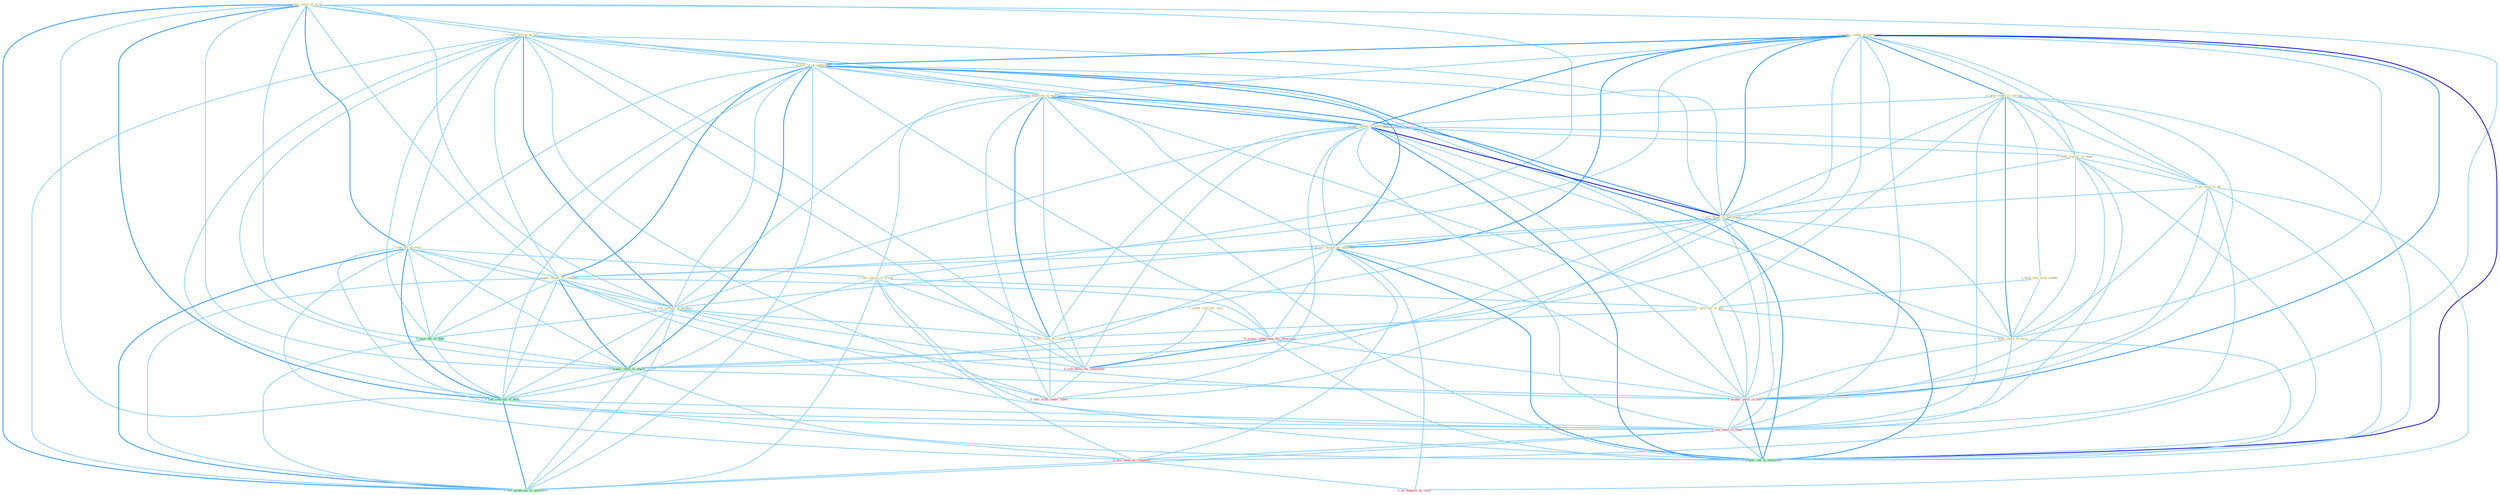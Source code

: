 Graph G{ 
    node
    [shape=polygon,style=filled,width=.5,height=.06,color="#BDFCC9",fixedsize=true,fontsize=4,
    fontcolor="#2f4f4f"];
    {node
    [color="#ffffe0", fontcolor="#8b7d6b"] "1_see_veloc_of_drop " "1_sell_billion_of_bill " "1_acquir_stake_in_entitynam " "1_usher_rule_for_busi " "0_hold_stake_in_carrier " "1_acquir_%_of_entitynam " "0_sell_platform_to_entitynam " "1_see_lot_of_evid " "0_sell_sedan_in_entitynam " "0_seek_waiver_in_hope " "1_see_return_to_trend " "1_hold_talk_with_lender " "0_us_song_in_ad " "1_sell_plant_in_entitynam " "1_hold_kei_to_bid " "0_hold_coalit_in_face " "1_acquir_brand_as_entitynam " "1_acquir_hundr_of_compani " "1_sell_varieti_of_product " "0_sell_time_to_client "}
{node [color="#fff0f5", fontcolor="#b22222"] "0_acquir_entitynam_for_othernum " "0_sell_divis_for_othernum " "0_sell_cloth_under_label " "0_acquir_posit_in_bid " "0_see_chief_in_futur " "0_see_shop_as_symptom " "0_us_deposit_as_cach "}
edge [color="#B0E2FF"];

	"1_see_veloc_of_drop " -- "1_sell_billion_of_bill " [w="1", color="#87cefa" ];
	"1_see_veloc_of_drop " -- "1_acquir_%_of_entitynam " [w="1", color="#87cefa" ];
	"1_see_veloc_of_drop " -- "1_see_lot_of_evid " [w="2", color="#1e90ff" , len=0.8];
	"1_see_veloc_of_drop " -- "1_see_return_to_trend " [w="1", color="#87cefa" ];
	"1_see_veloc_of_drop " -- "1_acquir_hundr_of_compani " [w="1", color="#87cefa" ];
	"1_see_veloc_of_drop " -- "1_sell_varieti_of_product " [w="1", color="#87cefa" ];
	"1_see_veloc_of_drop " -- "1_seen_the_of_that " [w="1", color="#87cefa" ];
	"1_see_veloc_of_drop " -- "1_acquir_total_of_share " [w="1", color="#87cefa" ];
	"1_see_veloc_of_drop " -- "1_see_concept_of_both " [w="2", color="#1e90ff" , len=0.8];
	"1_see_veloc_of_drop " -- "0_see_chief_in_futur " [w="1", color="#87cefa" ];
	"1_see_veloc_of_drop " -- "0_see_shop_as_symptom " [w="1", color="#87cefa" ];
	"1_see_veloc_of_drop " -- "1_see_modicum_of_normalci " [w="2", color="#1e90ff" , len=0.8];
	"1_sell_billion_of_bill " -- "1_acquir_%_of_entitynam " [w="1", color="#87cefa" ];
	"1_sell_billion_of_bill " -- "0_sell_platform_to_entitynam " [w="1", color="#87cefa" ];
	"1_sell_billion_of_bill " -- "1_see_lot_of_evid " [w="1", color="#87cefa" ];
	"1_sell_billion_of_bill " -- "0_sell_sedan_in_entitynam " [w="1", color="#87cefa" ];
	"1_sell_billion_of_bill " -- "1_sell_plant_in_entitynam " [w="1", color="#87cefa" ];
	"1_sell_billion_of_bill " -- "1_acquir_hundr_of_compani " [w="1", color="#87cefa" ];
	"1_sell_billion_of_bill " -- "1_sell_varieti_of_product " [w="2", color="#1e90ff" , len=0.8];
	"1_sell_billion_of_bill " -- "0_sell_time_to_client " [w="1", color="#87cefa" ];
	"1_sell_billion_of_bill " -- "1_seen_the_of_that " [w="1", color="#87cefa" ];
	"1_sell_billion_of_bill " -- "0_sell_divis_for_othernum " [w="1", color="#87cefa" ];
	"1_sell_billion_of_bill " -- "1_acquir_total_of_share " [w="1", color="#87cefa" ];
	"1_sell_billion_of_bill " -- "0_sell_cloth_under_label " [w="1", color="#87cefa" ];
	"1_sell_billion_of_bill " -- "1_see_concept_of_both " [w="1", color="#87cefa" ];
	"1_sell_billion_of_bill " -- "1_see_modicum_of_normalci " [w="1", color="#87cefa" ];
	"1_acquir_stake_in_entitynam " -- "0_hold_stake_in_carrier " [w="2", color="#1e90ff" , len=0.8];
	"1_acquir_stake_in_entitynam " -- "1_acquir_%_of_entitynam " [w="2", color="#1e90ff" , len=0.8];
	"1_acquir_stake_in_entitynam " -- "0_sell_platform_to_entitynam " [w="1", color="#87cefa" ];
	"1_acquir_stake_in_entitynam " -- "0_sell_sedan_in_entitynam " [w="2", color="#1e90ff" , len=0.8];
	"1_acquir_stake_in_entitynam " -- "0_seek_waiver_in_hope " [w="1", color="#87cefa" ];
	"1_acquir_stake_in_entitynam " -- "0_us_song_in_ad " [w="1", color="#87cefa" ];
	"1_acquir_stake_in_entitynam " -- "1_sell_plant_in_entitynam " [w="2", color="#1e90ff" , len=0.8];
	"1_acquir_stake_in_entitynam " -- "0_hold_coalit_in_face " [w="1", color="#87cefa" ];
	"1_acquir_stake_in_entitynam " -- "1_acquir_brand_as_entitynam " [w="2", color="#1e90ff" , len=0.8];
	"1_acquir_stake_in_entitynam " -- "1_acquir_hundr_of_compani " [w="1", color="#87cefa" ];
	"1_acquir_stake_in_entitynam " -- "0_acquir_entitynam_for_othernum " [w="1", color="#87cefa" ];
	"1_acquir_stake_in_entitynam " -- "1_acquir_total_of_share " [w="1", color="#87cefa" ];
	"1_acquir_stake_in_entitynam " -- "0_acquir_posit_in_bid " [w="2", color="#1e90ff" , len=0.8];
	"1_acquir_stake_in_entitynam " -- "0_see_chief_in_futur " [w="1", color="#87cefa" ];
	"1_acquir_stake_in_entitynam " -- "1_acquir_lab_in_entitynam " [w="3", color="#0000cd" , len=0.6];
	"1_usher_rule_for_busi " -- "0_acquir_entitynam_for_othernum " [w="1", color="#87cefa" ];
	"1_usher_rule_for_busi " -- "0_sell_divis_for_othernum " [w="1", color="#87cefa" ];
	"0_hold_stake_in_carrier " -- "0_sell_sedan_in_entitynam " [w="1", color="#87cefa" ];
	"0_hold_stake_in_carrier " -- "0_seek_waiver_in_hope " [w="1", color="#87cefa" ];
	"0_hold_stake_in_carrier " -- "1_hold_talk_with_lender " [w="1", color="#87cefa" ];
	"0_hold_stake_in_carrier " -- "0_us_song_in_ad " [w="1", color="#87cefa" ];
	"0_hold_stake_in_carrier " -- "1_sell_plant_in_entitynam " [w="1", color="#87cefa" ];
	"0_hold_stake_in_carrier " -- "1_hold_kei_to_bid " [w="1", color="#87cefa" ];
	"0_hold_stake_in_carrier " -- "0_hold_coalit_in_face " [w="2", color="#1e90ff" , len=0.8];
	"0_hold_stake_in_carrier " -- "0_acquir_posit_in_bid " [w="1", color="#87cefa" ];
	"0_hold_stake_in_carrier " -- "0_see_chief_in_futur " [w="1", color="#87cefa" ];
	"0_hold_stake_in_carrier " -- "1_acquir_lab_in_entitynam " [w="1", color="#87cefa" ];
	"1_acquir_%_of_entitynam " -- "0_sell_platform_to_entitynam " [w="1", color="#87cefa" ];
	"1_acquir_%_of_entitynam " -- "1_see_lot_of_evid " [w="1", color="#87cefa" ];
	"1_acquir_%_of_entitynam " -- "0_sell_sedan_in_entitynam " [w="1", color="#87cefa" ];
	"1_acquir_%_of_entitynam " -- "1_sell_plant_in_entitynam " [w="1", color="#87cefa" ];
	"1_acquir_%_of_entitynam " -- "1_acquir_brand_as_entitynam " [w="2", color="#1e90ff" , len=0.8];
	"1_acquir_%_of_entitynam " -- "1_acquir_hundr_of_compani " [w="2", color="#1e90ff" , len=0.8];
	"1_acquir_%_of_entitynam " -- "1_sell_varieti_of_product " [w="1", color="#87cefa" ];
	"1_acquir_%_of_entitynam " -- "0_acquir_entitynam_for_othernum " [w="1", color="#87cefa" ];
	"1_acquir_%_of_entitynam " -- "1_seen_the_of_that " [w="1", color="#87cefa" ];
	"1_acquir_%_of_entitynam " -- "1_acquir_total_of_share " [w="2", color="#1e90ff" , len=0.8];
	"1_acquir_%_of_entitynam " -- "0_acquir_posit_in_bid " [w="1", color="#87cefa" ];
	"1_acquir_%_of_entitynam " -- "1_see_concept_of_both " [w="1", color="#87cefa" ];
	"1_acquir_%_of_entitynam " -- "1_acquir_lab_in_entitynam " [w="2", color="#1e90ff" , len=0.8];
	"1_acquir_%_of_entitynam " -- "1_see_modicum_of_normalci " [w="1", color="#87cefa" ];
	"0_sell_platform_to_entitynam " -- "0_sell_sedan_in_entitynam " [w="2", color="#1e90ff" , len=0.8];
	"0_sell_platform_to_entitynam " -- "1_see_return_to_trend " [w="1", color="#87cefa" ];
	"0_sell_platform_to_entitynam " -- "1_sell_plant_in_entitynam " [w="2", color="#1e90ff" , len=0.8];
	"0_sell_platform_to_entitynam " -- "1_hold_kei_to_bid " [w="1", color="#87cefa" ];
	"0_sell_platform_to_entitynam " -- "1_acquir_brand_as_entitynam " [w="1", color="#87cefa" ];
	"0_sell_platform_to_entitynam " -- "1_sell_varieti_of_product " [w="1", color="#87cefa" ];
	"0_sell_platform_to_entitynam " -- "0_sell_time_to_client " [w="2", color="#1e90ff" , len=0.8];
	"0_sell_platform_to_entitynam " -- "0_sell_divis_for_othernum " [w="1", color="#87cefa" ];
	"0_sell_platform_to_entitynam " -- "0_sell_cloth_under_label " [w="1", color="#87cefa" ];
	"0_sell_platform_to_entitynam " -- "1_acquir_lab_in_entitynam " [w="1", color="#87cefa" ];
	"1_see_lot_of_evid " -- "1_see_return_to_trend " [w="1", color="#87cefa" ];
	"1_see_lot_of_evid " -- "1_acquir_hundr_of_compani " [w="1", color="#87cefa" ];
	"1_see_lot_of_evid " -- "1_sell_varieti_of_product " [w="1", color="#87cefa" ];
	"1_see_lot_of_evid " -- "1_seen_the_of_that " [w="1", color="#87cefa" ];
	"1_see_lot_of_evid " -- "1_acquir_total_of_share " [w="1", color="#87cefa" ];
	"1_see_lot_of_evid " -- "1_see_concept_of_both " [w="2", color="#1e90ff" , len=0.8];
	"1_see_lot_of_evid " -- "0_see_chief_in_futur " [w="1", color="#87cefa" ];
	"1_see_lot_of_evid " -- "0_see_shop_as_symptom " [w="1", color="#87cefa" ];
	"1_see_lot_of_evid " -- "1_see_modicum_of_normalci " [w="2", color="#1e90ff" , len=0.8];
	"0_sell_sedan_in_entitynam " -- "0_seek_waiver_in_hope " [w="1", color="#87cefa" ];
	"0_sell_sedan_in_entitynam " -- "0_us_song_in_ad " [w="1", color="#87cefa" ];
	"0_sell_sedan_in_entitynam " -- "1_sell_plant_in_entitynam " [w="3", color="#0000cd" , len=0.6];
	"0_sell_sedan_in_entitynam " -- "0_hold_coalit_in_face " [w="1", color="#87cefa" ];
	"0_sell_sedan_in_entitynam " -- "1_acquir_brand_as_entitynam " [w="1", color="#87cefa" ];
	"0_sell_sedan_in_entitynam " -- "1_sell_varieti_of_product " [w="1", color="#87cefa" ];
	"0_sell_sedan_in_entitynam " -- "0_sell_time_to_client " [w="1", color="#87cefa" ];
	"0_sell_sedan_in_entitynam " -- "0_sell_divis_for_othernum " [w="1", color="#87cefa" ];
	"0_sell_sedan_in_entitynam " -- "0_sell_cloth_under_label " [w="1", color="#87cefa" ];
	"0_sell_sedan_in_entitynam " -- "0_acquir_posit_in_bid " [w="1", color="#87cefa" ];
	"0_sell_sedan_in_entitynam " -- "0_see_chief_in_futur " [w="1", color="#87cefa" ];
	"0_sell_sedan_in_entitynam " -- "1_acquir_lab_in_entitynam " [w="2", color="#1e90ff" , len=0.8];
	"0_seek_waiver_in_hope " -- "0_us_song_in_ad " [w="1", color="#87cefa" ];
	"0_seek_waiver_in_hope " -- "1_sell_plant_in_entitynam " [w="1", color="#87cefa" ];
	"0_seek_waiver_in_hope " -- "0_hold_coalit_in_face " [w="1", color="#87cefa" ];
	"0_seek_waiver_in_hope " -- "0_acquir_posit_in_bid " [w="1", color="#87cefa" ];
	"0_seek_waiver_in_hope " -- "0_see_chief_in_futur " [w="1", color="#87cefa" ];
	"0_seek_waiver_in_hope " -- "1_acquir_lab_in_entitynam " [w="1", color="#87cefa" ];
	"1_see_return_to_trend " -- "1_hold_kei_to_bid " [w="1", color="#87cefa" ];
	"1_see_return_to_trend " -- "0_sell_time_to_client " [w="1", color="#87cefa" ];
	"1_see_return_to_trend " -- "1_see_concept_of_both " [w="1", color="#87cefa" ];
	"1_see_return_to_trend " -- "0_see_chief_in_futur " [w="1", color="#87cefa" ];
	"1_see_return_to_trend " -- "0_see_shop_as_symptom " [w="1", color="#87cefa" ];
	"1_see_return_to_trend " -- "1_see_modicum_of_normalci " [w="1", color="#87cefa" ];
	"1_hold_talk_with_lender " -- "1_hold_kei_to_bid " [w="1", color="#87cefa" ];
	"1_hold_talk_with_lender " -- "0_hold_coalit_in_face " [w="1", color="#87cefa" ];
	"0_us_song_in_ad " -- "1_sell_plant_in_entitynam " [w="1", color="#87cefa" ];
	"0_us_song_in_ad " -- "0_hold_coalit_in_face " [w="1", color="#87cefa" ];
	"0_us_song_in_ad " -- "0_acquir_posit_in_bid " [w="1", color="#87cefa" ];
	"0_us_song_in_ad " -- "0_see_chief_in_futur " [w="1", color="#87cefa" ];
	"0_us_song_in_ad " -- "1_acquir_lab_in_entitynam " [w="1", color="#87cefa" ];
	"0_us_song_in_ad " -- "0_us_deposit_as_cach " [w="1", color="#87cefa" ];
	"1_sell_plant_in_entitynam " -- "0_hold_coalit_in_face " [w="1", color="#87cefa" ];
	"1_sell_plant_in_entitynam " -- "1_acquir_brand_as_entitynam " [w="1", color="#87cefa" ];
	"1_sell_plant_in_entitynam " -- "1_sell_varieti_of_product " [w="1", color="#87cefa" ];
	"1_sell_plant_in_entitynam " -- "0_sell_time_to_client " [w="1", color="#87cefa" ];
	"1_sell_plant_in_entitynam " -- "0_sell_divis_for_othernum " [w="1", color="#87cefa" ];
	"1_sell_plant_in_entitynam " -- "0_sell_cloth_under_label " [w="1", color="#87cefa" ];
	"1_sell_plant_in_entitynam " -- "0_acquir_posit_in_bid " [w="1", color="#87cefa" ];
	"1_sell_plant_in_entitynam " -- "0_see_chief_in_futur " [w="1", color="#87cefa" ];
	"1_sell_plant_in_entitynam " -- "1_acquir_lab_in_entitynam " [w="2", color="#1e90ff" , len=0.8];
	"1_hold_kei_to_bid " -- "0_hold_coalit_in_face " [w="1", color="#87cefa" ];
	"1_hold_kei_to_bid " -- "0_sell_time_to_client " [w="1", color="#87cefa" ];
	"1_hold_kei_to_bid " -- "0_acquir_posit_in_bid " [w="1", color="#87cefa" ];
	"0_hold_coalit_in_face " -- "0_acquir_posit_in_bid " [w="1", color="#87cefa" ];
	"0_hold_coalit_in_face " -- "0_see_chief_in_futur " [w="1", color="#87cefa" ];
	"0_hold_coalit_in_face " -- "1_acquir_lab_in_entitynam " [w="1", color="#87cefa" ];
	"1_acquir_brand_as_entitynam " -- "1_acquir_hundr_of_compani " [w="1", color="#87cefa" ];
	"1_acquir_brand_as_entitynam " -- "0_acquir_entitynam_for_othernum " [w="1", color="#87cefa" ];
	"1_acquir_brand_as_entitynam " -- "1_acquir_total_of_share " [w="1", color="#87cefa" ];
	"1_acquir_brand_as_entitynam " -- "0_acquir_posit_in_bid " [w="1", color="#87cefa" ];
	"1_acquir_brand_as_entitynam " -- "0_see_shop_as_symptom " [w="1", color="#87cefa" ];
	"1_acquir_brand_as_entitynam " -- "1_acquir_lab_in_entitynam " [w="2", color="#1e90ff" , len=0.8];
	"1_acquir_brand_as_entitynam " -- "0_us_deposit_as_cach " [w="1", color="#87cefa" ];
	"1_acquir_hundr_of_compani " -- "1_sell_varieti_of_product " [w="1", color="#87cefa" ];
	"1_acquir_hundr_of_compani " -- "0_acquir_entitynam_for_othernum " [w="1", color="#87cefa" ];
	"1_acquir_hundr_of_compani " -- "1_seen_the_of_that " [w="1", color="#87cefa" ];
	"1_acquir_hundr_of_compani " -- "1_acquir_total_of_share " [w="2", color="#1e90ff" , len=0.8];
	"1_acquir_hundr_of_compani " -- "0_acquir_posit_in_bid " [w="1", color="#87cefa" ];
	"1_acquir_hundr_of_compani " -- "1_see_concept_of_both " [w="1", color="#87cefa" ];
	"1_acquir_hundr_of_compani " -- "1_acquir_lab_in_entitynam " [w="1", color="#87cefa" ];
	"1_acquir_hundr_of_compani " -- "1_see_modicum_of_normalci " [w="1", color="#87cefa" ];
	"1_sell_varieti_of_product " -- "0_sell_time_to_client " [w="1", color="#87cefa" ];
	"1_sell_varieti_of_product " -- "1_seen_the_of_that " [w="1", color="#87cefa" ];
	"1_sell_varieti_of_product " -- "0_sell_divis_for_othernum " [w="1", color="#87cefa" ];
	"1_sell_varieti_of_product " -- "1_acquir_total_of_share " [w="1", color="#87cefa" ];
	"1_sell_varieti_of_product " -- "0_sell_cloth_under_label " [w="1", color="#87cefa" ];
	"1_sell_varieti_of_product " -- "1_see_concept_of_both " [w="1", color="#87cefa" ];
	"1_sell_varieti_of_product " -- "1_see_modicum_of_normalci " [w="1", color="#87cefa" ];
	"0_sell_time_to_client " -- "0_sell_divis_for_othernum " [w="1", color="#87cefa" ];
	"0_sell_time_to_client " -- "0_sell_cloth_under_label " [w="1", color="#87cefa" ];
	"0_acquir_entitynam_for_othernum " -- "0_sell_divis_for_othernum " [w="2", color="#1e90ff" , len=0.8];
	"0_acquir_entitynam_for_othernum " -- "1_acquir_total_of_share " [w="1", color="#87cefa" ];
	"0_acquir_entitynam_for_othernum " -- "0_acquir_posit_in_bid " [w="1", color="#87cefa" ];
	"0_acquir_entitynam_for_othernum " -- "1_acquir_lab_in_entitynam " [w="1", color="#87cefa" ];
	"1_seen_the_of_that " -- "1_acquir_total_of_share " [w="1", color="#87cefa" ];
	"1_seen_the_of_that " -- "1_see_concept_of_both " [w="1", color="#87cefa" ];
	"1_seen_the_of_that " -- "1_see_modicum_of_normalci " [w="1", color="#87cefa" ];
	"0_sell_divis_for_othernum " -- "0_sell_cloth_under_label " [w="1", color="#87cefa" ];
	"1_acquir_total_of_share " -- "0_acquir_posit_in_bid " [w="1", color="#87cefa" ];
	"1_acquir_total_of_share " -- "1_see_concept_of_both " [w="1", color="#87cefa" ];
	"1_acquir_total_of_share " -- "1_acquir_lab_in_entitynam " [w="1", color="#87cefa" ];
	"1_acquir_total_of_share " -- "1_see_modicum_of_normalci " [w="1", color="#87cefa" ];
	"0_acquir_posit_in_bid " -- "0_see_chief_in_futur " [w="1", color="#87cefa" ];
	"0_acquir_posit_in_bid " -- "1_acquir_lab_in_entitynam " [w="2", color="#1e90ff" , len=0.8];
	"1_see_concept_of_both " -- "0_see_chief_in_futur " [w="1", color="#87cefa" ];
	"1_see_concept_of_both " -- "0_see_shop_as_symptom " [w="1", color="#87cefa" ];
	"1_see_concept_of_both " -- "1_see_modicum_of_normalci " [w="2", color="#1e90ff" , len=0.8];
	"0_see_chief_in_futur " -- "0_see_shop_as_symptom " [w="1", color="#87cefa" ];
	"0_see_chief_in_futur " -- "1_acquir_lab_in_entitynam " [w="1", color="#87cefa" ];
	"0_see_chief_in_futur " -- "1_see_modicum_of_normalci " [w="1", color="#87cefa" ];
	"0_see_shop_as_symptom " -- "0_us_deposit_as_cach " [w="1", color="#87cefa" ];
	"0_see_shop_as_symptom " -- "1_see_modicum_of_normalci " [w="1", color="#87cefa" ];
}